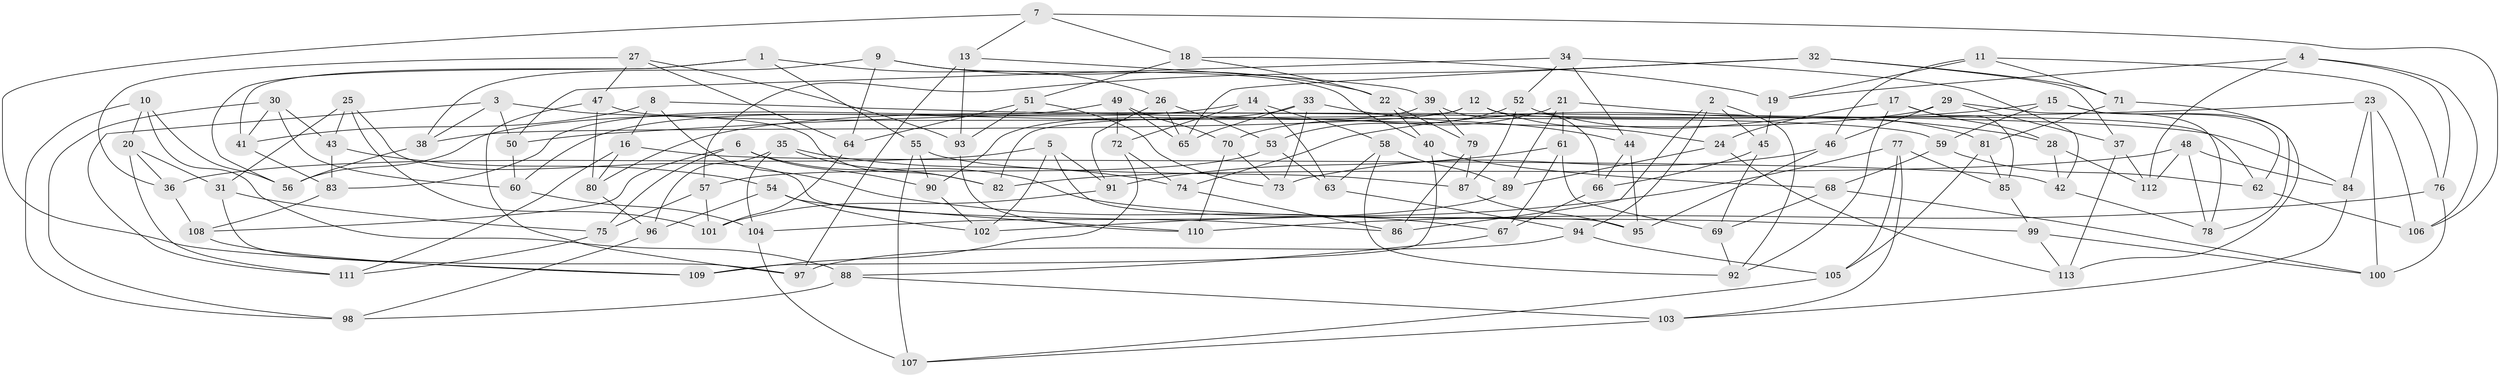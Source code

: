 // coarse degree distribution, {4: 0.55, 6: 0.225, 5: 0.1875, 3: 0.0375}
// Generated by graph-tools (version 1.1) at 2025/38/03/04/25 23:38:06]
// undirected, 113 vertices, 226 edges
graph export_dot {
  node [color=gray90,style=filled];
  1;
  2;
  3;
  4;
  5;
  6;
  7;
  8;
  9;
  10;
  11;
  12;
  13;
  14;
  15;
  16;
  17;
  18;
  19;
  20;
  21;
  22;
  23;
  24;
  25;
  26;
  27;
  28;
  29;
  30;
  31;
  32;
  33;
  34;
  35;
  36;
  37;
  38;
  39;
  40;
  41;
  42;
  43;
  44;
  45;
  46;
  47;
  48;
  49;
  50;
  51;
  52;
  53;
  54;
  55;
  56;
  57;
  58;
  59;
  60;
  61;
  62;
  63;
  64;
  65;
  66;
  67;
  68;
  69;
  70;
  71;
  72;
  73;
  74;
  75;
  76;
  77;
  78;
  79;
  80;
  81;
  82;
  83;
  84;
  85;
  86;
  87;
  88;
  89;
  90;
  91;
  92;
  93;
  94;
  95;
  96;
  97;
  98;
  99;
  100;
  101;
  102;
  103;
  104;
  105;
  106;
  107;
  108;
  109;
  110;
  111;
  112;
  113;
  1 -- 41;
  1 -- 56;
  1 -- 26;
  1 -- 55;
  2 -- 94;
  2 -- 92;
  2 -- 45;
  2 -- 86;
  3 -- 82;
  3 -- 38;
  3 -- 111;
  3 -- 50;
  4 -- 112;
  4 -- 106;
  4 -- 19;
  4 -- 76;
  5 -- 102;
  5 -- 36;
  5 -- 91;
  5 -- 95;
  6 -- 99;
  6 -- 75;
  6 -- 108;
  6 -- 90;
  7 -- 109;
  7 -- 106;
  7 -- 13;
  7 -- 18;
  8 -- 16;
  8 -- 84;
  8 -- 67;
  8 -- 41;
  9 -- 64;
  9 -- 38;
  9 -- 40;
  9 -- 22;
  10 -- 56;
  10 -- 98;
  10 -- 20;
  10 -- 88;
  11 -- 19;
  11 -- 76;
  11 -- 71;
  11 -- 46;
  12 -- 38;
  12 -- 82;
  12 -- 24;
  12 -- 62;
  13 -- 39;
  13 -- 93;
  13 -- 97;
  14 -- 63;
  14 -- 72;
  14 -- 58;
  14 -- 56;
  15 -- 59;
  15 -- 62;
  15 -- 113;
  15 -- 74;
  16 -- 80;
  16 -- 111;
  16 -- 42;
  17 -- 24;
  17 -- 92;
  17 -- 85;
  17 -- 28;
  18 -- 22;
  18 -- 51;
  18 -- 19;
  19 -- 45;
  20 -- 111;
  20 -- 31;
  20 -- 36;
  21 -- 89;
  21 -- 61;
  21 -- 28;
  21 -- 70;
  22 -- 40;
  22 -- 79;
  23 -- 106;
  23 -- 84;
  23 -- 100;
  23 -- 50;
  24 -- 89;
  24 -- 113;
  25 -- 86;
  25 -- 101;
  25 -- 43;
  25 -- 31;
  26 -- 53;
  26 -- 65;
  26 -- 91;
  27 -- 47;
  27 -- 36;
  27 -- 64;
  27 -- 93;
  28 -- 112;
  28 -- 42;
  29 -- 46;
  29 -- 80;
  29 -- 37;
  29 -- 78;
  30 -- 60;
  30 -- 43;
  30 -- 98;
  30 -- 41;
  31 -- 75;
  31 -- 97;
  32 -- 57;
  32 -- 37;
  32 -- 65;
  32 -- 71;
  33 -- 65;
  33 -- 73;
  33 -- 44;
  33 -- 60;
  34 -- 50;
  34 -- 42;
  34 -- 52;
  34 -- 44;
  35 -- 74;
  35 -- 82;
  35 -- 104;
  35 -- 96;
  36 -- 108;
  37 -- 113;
  37 -- 112;
  38 -- 56;
  39 -- 79;
  39 -- 66;
  39 -- 90;
  40 -- 68;
  40 -- 109;
  41 -- 83;
  42 -- 78;
  43 -- 54;
  43 -- 83;
  44 -- 66;
  44 -- 95;
  45 -- 66;
  45 -- 69;
  46 -- 95;
  46 -- 73;
  47 -- 80;
  47 -- 59;
  47 -- 97;
  48 -- 78;
  48 -- 112;
  48 -- 84;
  48 -- 82;
  49 -- 70;
  49 -- 72;
  49 -- 83;
  49 -- 65;
  50 -- 60;
  51 -- 64;
  51 -- 73;
  51 -- 93;
  52 -- 87;
  52 -- 53;
  52 -- 81;
  53 -- 57;
  53 -- 63;
  54 -- 110;
  54 -- 96;
  54 -- 102;
  55 -- 107;
  55 -- 87;
  55 -- 90;
  57 -- 101;
  57 -- 75;
  58 -- 89;
  58 -- 63;
  58 -- 92;
  59 -- 62;
  59 -- 68;
  60 -- 104;
  61 -- 91;
  61 -- 69;
  61 -- 67;
  62 -- 106;
  63 -- 94;
  64 -- 101;
  66 -- 67;
  67 -- 88;
  68 -- 69;
  68 -- 100;
  69 -- 92;
  70 -- 110;
  70 -- 73;
  71 -- 78;
  71 -- 81;
  72 -- 109;
  72 -- 74;
  74 -- 86;
  75 -- 111;
  76 -- 110;
  76 -- 100;
  77 -- 85;
  77 -- 103;
  77 -- 102;
  77 -- 105;
  79 -- 87;
  79 -- 86;
  80 -- 96;
  81 -- 85;
  81 -- 105;
  83 -- 108;
  84 -- 103;
  85 -- 99;
  87 -- 95;
  88 -- 98;
  88 -- 103;
  89 -- 104;
  90 -- 102;
  91 -- 101;
  93 -- 110;
  94 -- 105;
  94 -- 97;
  96 -- 98;
  99 -- 113;
  99 -- 100;
  103 -- 107;
  104 -- 107;
  105 -- 107;
  108 -- 109;
}
